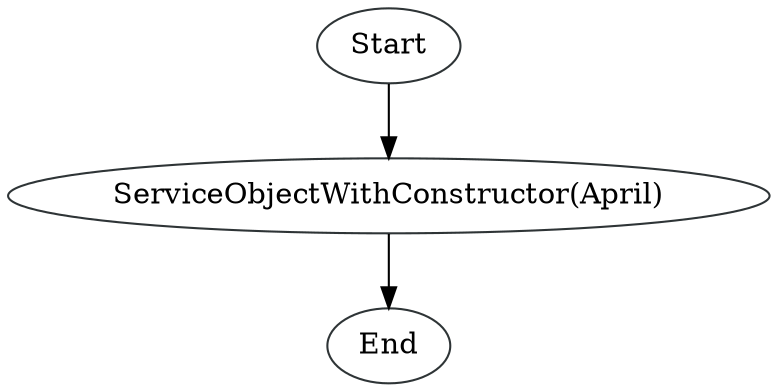 digraph ServiceObjectWithArguments {
node1 [label="Start", color="#2e3436"]
node3 [label="ServiceObjectWithConstructor(April)", color="#2e3436"]
node2 [label="End", color="#2e3436"]

node1 -> node3
node3 -> node2
}
